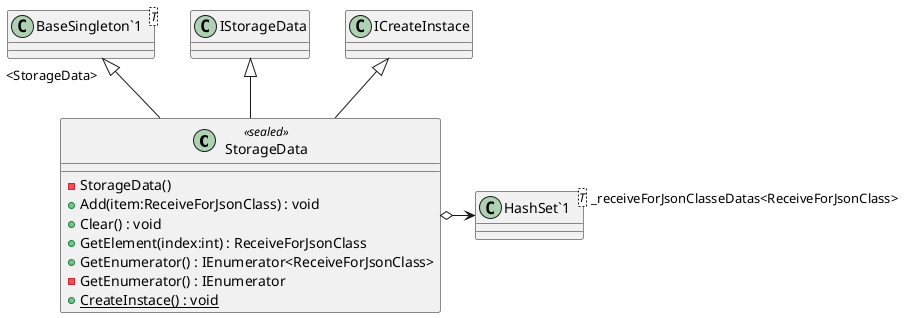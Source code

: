@startuml
class StorageData <<sealed>> {
    - StorageData()
    + Add(item:ReceiveForJsonClass) : void
    + Clear() : void
    + GetElement(index:int) : ReceiveForJsonClass
    + GetEnumerator() : IEnumerator<ReceiveForJsonClass>
    - GetEnumerator() : IEnumerator
    + {static} CreateInstace() : void
}
class "BaseSingleton`1"<T> {
}
class "HashSet`1"<T> {
}
"BaseSingleton`1" "<StorageData>" <|-- StorageData
IStorageData <|-- StorageData
ICreateInstace <|-- StorageData
StorageData o-> "_receiveForJsonClasseDatas<ReceiveForJsonClass>" "HashSet`1"
@enduml
